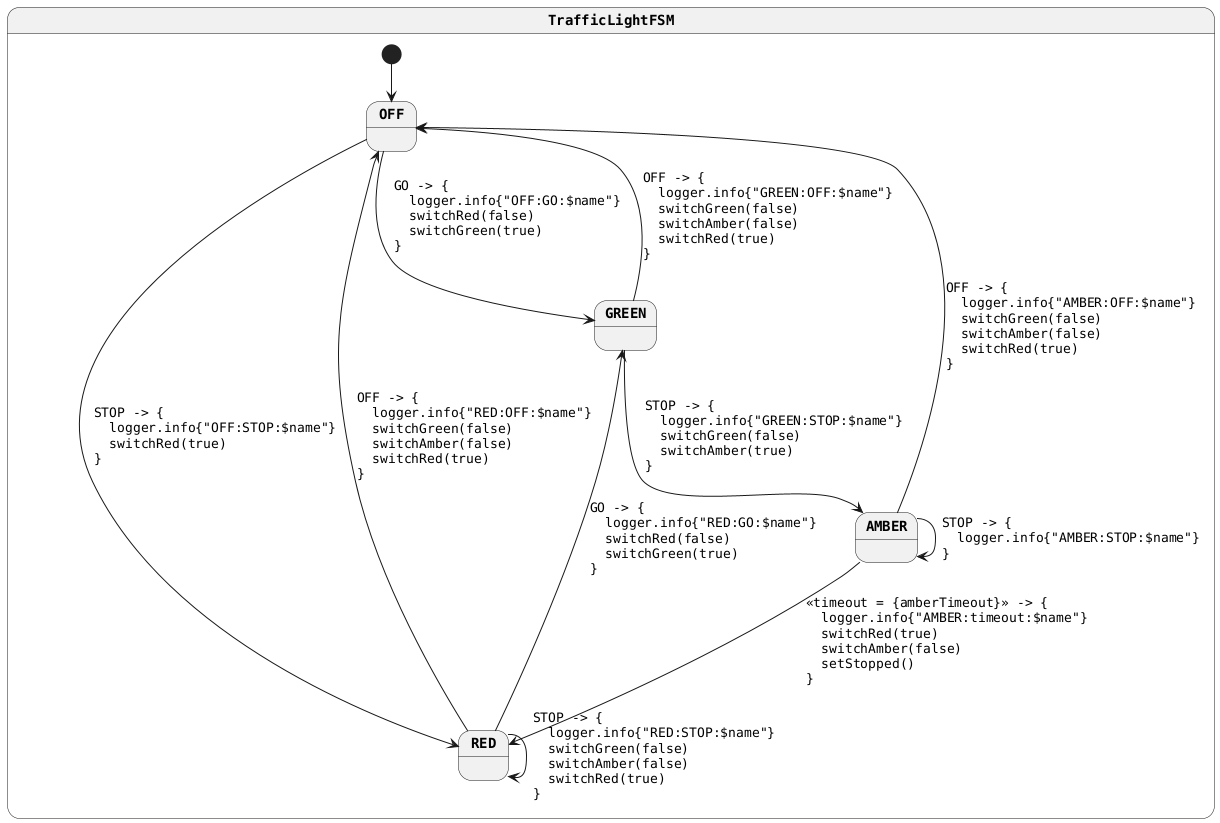 @startuml
skinparam monochrome true
skinparam StateFontName Helvetica
skinparam defaultFontName Monospaced
skinparam defaultFontStyle Bold
skinparam state {
    FontStyle Bold
}
state TrafficLightFSM {
[*] --> OFF
OFF --> GREEN : GO -> {\l  logger.info{"OFF:GO:$name"}\l  switchRed(false)\l  switchGreen(true)\l}
OFF --> RED : STOP -> {\l  logger.info{"OFF:STOP:$name"}\l  switchRed(true)\l}
RED --> GREEN : GO -> {\l  logger.info{"RED:GO:$name"}\l  switchRed(false)\l  switchGreen(true)\l}
RED --> RED : STOP -> {\l  logger.info{"RED:STOP:$name"}\l  switchGreen(false)\l  switchAmber(false)\l  switchRed(true)\l}
RED --> OFF : OFF -> {\l  logger.info{"RED:OFF:$name"}\l  switchGreen(false)\l  switchAmber(false)\l  switchRed(true)\l}
AMBER --> RED : <<timeout = {amberTimeout}>> -> {\l  logger.info{"AMBER:timeout:$name"}\l  switchRed(true)\l  switchAmber(false)\l  setStopped()\l}
AMBER --> AMBER : STOP -> {\l  logger.info{"AMBER:STOP:$name"}\l}
AMBER --> OFF : OFF -> {\l  logger.info{"AMBER:OFF:$name"}\l  switchGreen(false)\l  switchAmber(false)\l  switchRed(true)\l}
GREEN --> AMBER : STOP -> {\l  logger.info{"GREEN:STOP:$name"}\l  switchGreen(false)\l  switchAmber(true)\l}
GREEN --> OFF : OFF -> {\l  logger.info{"GREEN:OFF:$name"}\l  switchGreen(false)\l  switchAmber(false)\l  switchRed(true)\l}
}
@enduml
